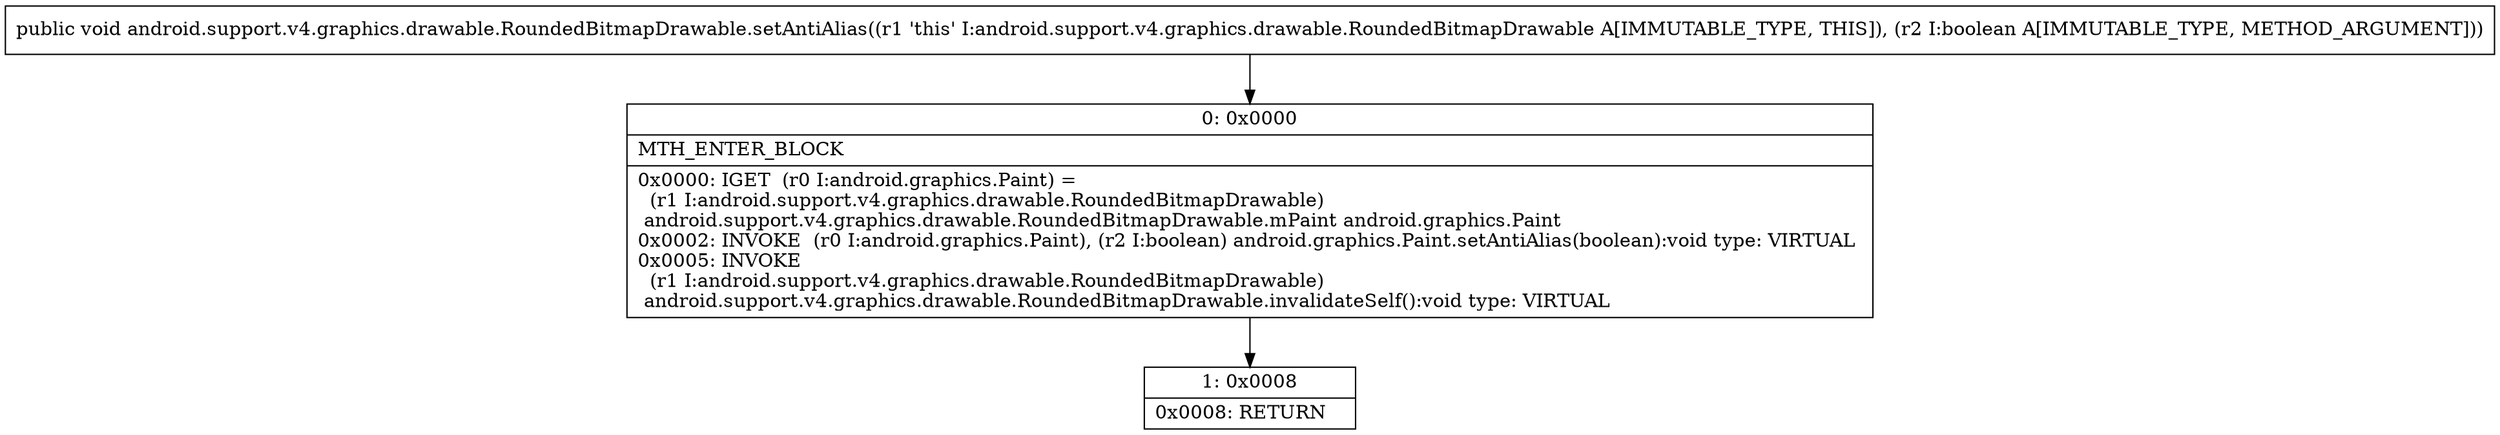 digraph "CFG forandroid.support.v4.graphics.drawable.RoundedBitmapDrawable.setAntiAlias(Z)V" {
Node_0 [shape=record,label="{0\:\ 0x0000|MTH_ENTER_BLOCK\l|0x0000: IGET  (r0 I:android.graphics.Paint) = \l  (r1 I:android.support.v4.graphics.drawable.RoundedBitmapDrawable)\l android.support.v4.graphics.drawable.RoundedBitmapDrawable.mPaint android.graphics.Paint \l0x0002: INVOKE  (r0 I:android.graphics.Paint), (r2 I:boolean) android.graphics.Paint.setAntiAlias(boolean):void type: VIRTUAL \l0x0005: INVOKE  \l  (r1 I:android.support.v4.graphics.drawable.RoundedBitmapDrawable)\l android.support.v4.graphics.drawable.RoundedBitmapDrawable.invalidateSelf():void type: VIRTUAL \l}"];
Node_1 [shape=record,label="{1\:\ 0x0008|0x0008: RETURN   \l}"];
MethodNode[shape=record,label="{public void android.support.v4.graphics.drawable.RoundedBitmapDrawable.setAntiAlias((r1 'this' I:android.support.v4.graphics.drawable.RoundedBitmapDrawable A[IMMUTABLE_TYPE, THIS]), (r2 I:boolean A[IMMUTABLE_TYPE, METHOD_ARGUMENT])) }"];
MethodNode -> Node_0;
Node_0 -> Node_1;
}


